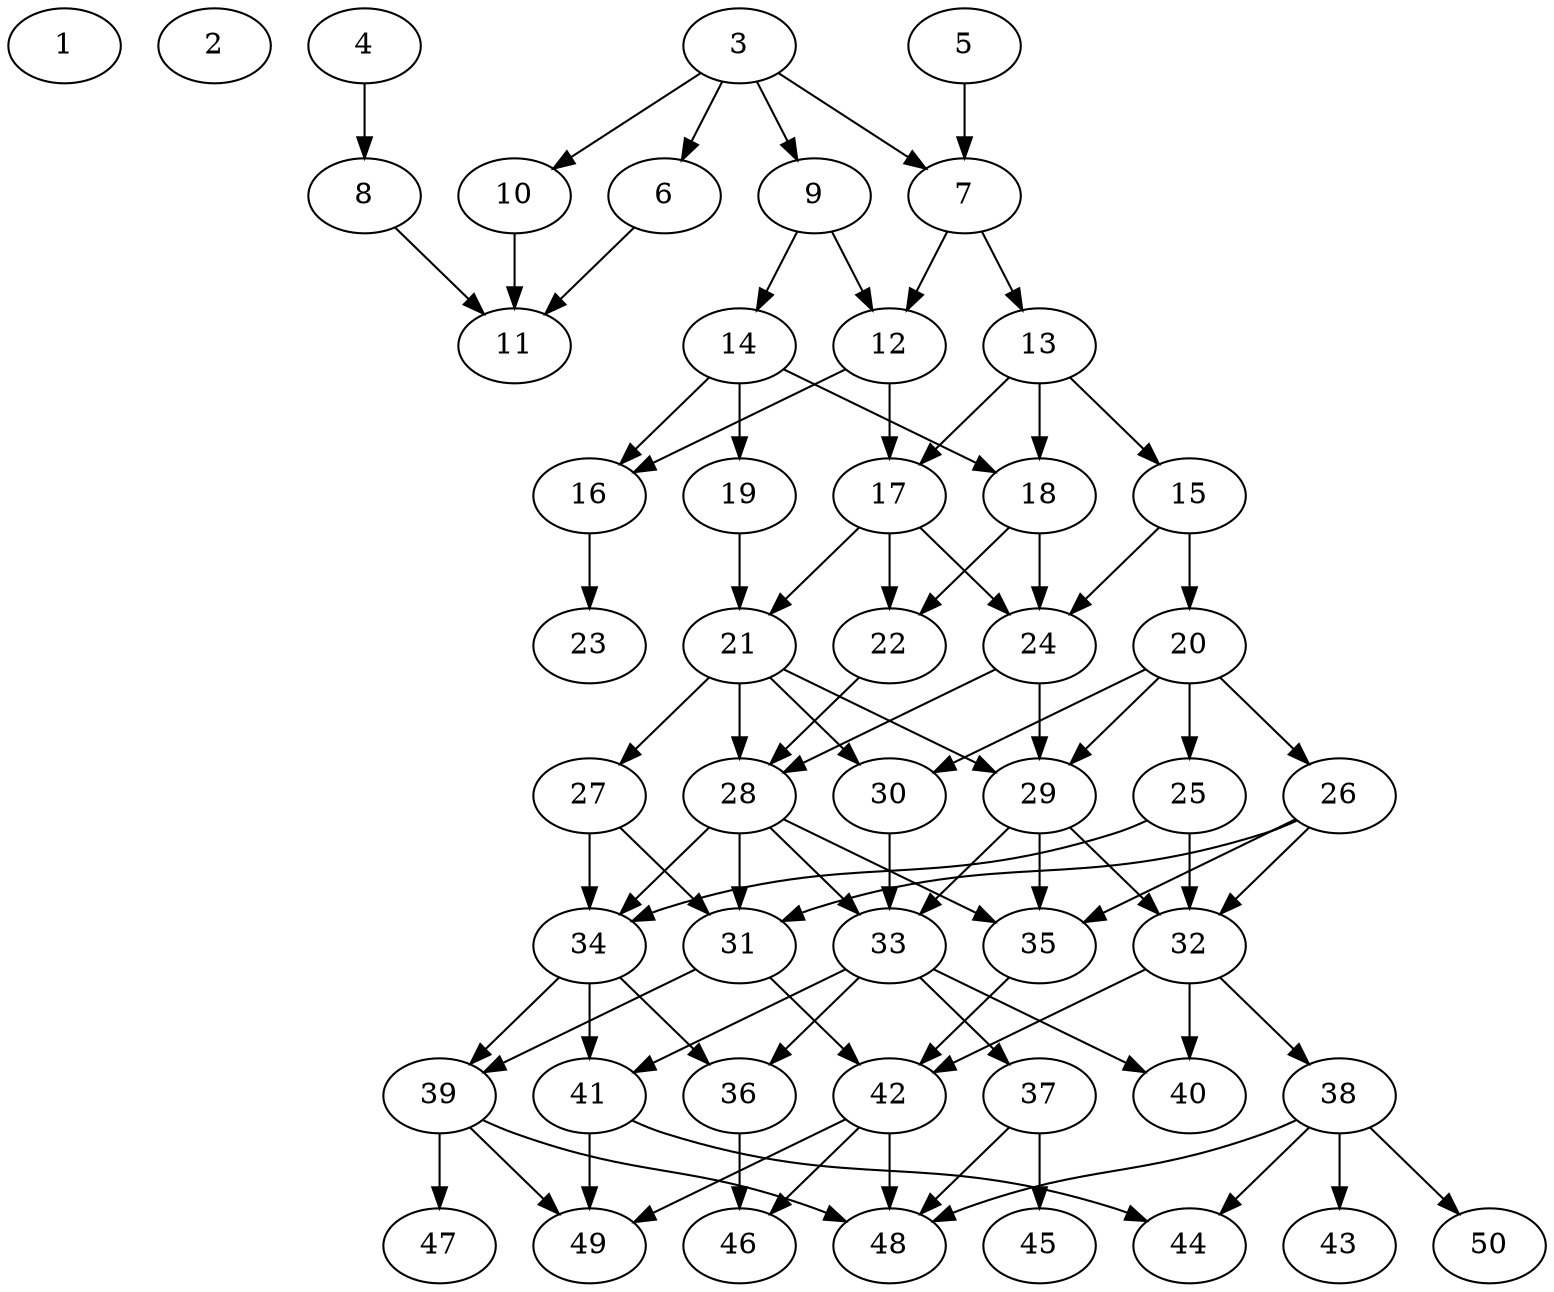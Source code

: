 // DAG automatically generated by daggen at Thu Oct  3 14:07:56 2019
// ./daggen --dot -n 50 --ccr 0.3 --fat 0.5 --regular 0.7 --density 0.5 --mindata 5242880 --maxdata 52428800 
digraph G {
  1 [size="96873813", alpha="0.00", expect_size="29062144"] 
  2 [size="61361493", alpha="0.10", expect_size="18408448"] 
  3 [size="96945493", alpha="0.08", expect_size="29083648"] 
  3 -> 6 [size ="29083648"]
  3 -> 7 [size ="29083648"]
  3 -> 9 [size ="29083648"]
  3 -> 10 [size ="29083648"]
  4 [size="159573333", alpha="0.18", expect_size="47872000"] 
  4 -> 8 [size ="47872000"]
  5 [size="65116160", alpha="0.10", expect_size="19534848"] 
  5 -> 7 [size ="19534848"]
  6 [size="54272000", alpha="0.14", expect_size="16281600"] 
  6 -> 11 [size ="16281600"]
  7 [size="36710400", alpha="0.19", expect_size="11013120"] 
  7 -> 12 [size ="11013120"]
  7 -> 13 [size ="11013120"]
  8 [size="41844053", alpha="0.00", expect_size="12553216"] 
  8 -> 11 [size ="12553216"]
  9 [size="41997653", alpha="0.02", expect_size="12599296"] 
  9 -> 12 [size ="12599296"]
  9 -> 14 [size ="12599296"]
  10 [size="91648000", alpha="0.14", expect_size="27494400"] 
  10 -> 11 [size ="27494400"]
  11 [size="53527893", alpha="0.20", expect_size="16058368"] 
  12 [size="55231147", alpha="0.13", expect_size="16569344"] 
  12 -> 16 [size ="16569344"]
  12 -> 17 [size ="16569344"]
  13 [size="130297173", alpha="0.16", expect_size="39089152"] 
  13 -> 15 [size ="39089152"]
  13 -> 17 [size ="39089152"]
  13 -> 18 [size ="39089152"]
  14 [size="33099093", alpha="0.14", expect_size="9929728"] 
  14 -> 16 [size ="9929728"]
  14 -> 18 [size ="9929728"]
  14 -> 19 [size ="9929728"]
  15 [size="172120747", alpha="0.12", expect_size="51636224"] 
  15 -> 20 [size ="51636224"]
  15 -> 24 [size ="51636224"]
  16 [size="93440000", alpha="0.09", expect_size="28032000"] 
  16 -> 23 [size ="28032000"]
  17 [size="42441387", alpha="0.10", expect_size="12732416"] 
  17 -> 21 [size ="12732416"]
  17 -> 22 [size ="12732416"]
  17 -> 24 [size ="12732416"]
  18 [size="30665387", alpha="0.14", expect_size="9199616"] 
  18 -> 22 [size ="9199616"]
  18 -> 24 [size ="9199616"]
  19 [size="30679040", alpha="0.19", expect_size="9203712"] 
  19 -> 21 [size ="9203712"]
  20 [size="42909013", alpha="0.08", expect_size="12872704"] 
  20 -> 25 [size ="12872704"]
  20 -> 26 [size ="12872704"]
  20 -> 29 [size ="12872704"]
  20 -> 30 [size ="12872704"]
  21 [size="154897067", alpha="0.06", expect_size="46469120"] 
  21 -> 27 [size ="46469120"]
  21 -> 28 [size ="46469120"]
  21 -> 29 [size ="46469120"]
  21 -> 30 [size ="46469120"]
  22 [size="154429440", alpha="0.11", expect_size="46328832"] 
  22 -> 28 [size ="46328832"]
  23 [size="103154347", alpha="0.05", expect_size="30946304"] 
  24 [size="70372693", alpha="0.18", expect_size="21111808"] 
  24 -> 28 [size ="21111808"]
  24 -> 29 [size ="21111808"]
  25 [size="25146027", alpha="0.16", expect_size="7543808"] 
  25 -> 32 [size ="7543808"]
  25 -> 34 [size ="7543808"]
  26 [size="119705600", alpha="0.20", expect_size="35911680"] 
  26 -> 31 [size ="35911680"]
  26 -> 32 [size ="35911680"]
  26 -> 35 [size ="35911680"]
  27 [size="33153707", alpha="0.05", expect_size="9946112"] 
  27 -> 31 [size ="9946112"]
  27 -> 34 [size ="9946112"]
  28 [size="112762880", alpha="0.14", expect_size="33828864"] 
  28 -> 31 [size ="33828864"]
  28 -> 33 [size ="33828864"]
  28 -> 34 [size ="33828864"]
  28 -> 35 [size ="33828864"]
  29 [size="65389227", alpha="0.06", expect_size="19616768"] 
  29 -> 32 [size ="19616768"]
  29 -> 33 [size ="19616768"]
  29 -> 35 [size ="19616768"]
  30 [size="57391787", alpha="0.07", expect_size="17217536"] 
  30 -> 33 [size ="17217536"]
  31 [size="117626880", alpha="0.13", expect_size="35288064"] 
  31 -> 39 [size ="35288064"]
  31 -> 42 [size ="35288064"]
  32 [size="168198827", alpha="0.04", expect_size="50459648"] 
  32 -> 38 [size ="50459648"]
  32 -> 40 [size ="50459648"]
  32 -> 42 [size ="50459648"]
  33 [size="95709867", alpha="0.09", expect_size="28712960"] 
  33 -> 36 [size ="28712960"]
  33 -> 37 [size ="28712960"]
  33 -> 40 [size ="28712960"]
  33 -> 41 [size ="28712960"]
  34 [size="136922453", alpha="0.16", expect_size="41076736"] 
  34 -> 36 [size ="41076736"]
  34 -> 39 [size ="41076736"]
  34 -> 41 [size ="41076736"]
  35 [size="119357440", alpha="0.03", expect_size="35807232"] 
  35 -> 42 [size ="35807232"]
  36 [size="90664960", alpha="0.19", expect_size="27199488"] 
  36 -> 46 [size ="27199488"]
  37 [size="87633920", alpha="0.19", expect_size="26290176"] 
  37 -> 45 [size ="26290176"]
  37 -> 48 [size ="26290176"]
  38 [size="129505280", alpha="0.00", expect_size="38851584"] 
  38 -> 43 [size ="38851584"]
  38 -> 44 [size ="38851584"]
  38 -> 48 [size ="38851584"]
  38 -> 50 [size ="38851584"]
  39 [size="83360427", alpha="0.03", expect_size="25008128"] 
  39 -> 47 [size ="25008128"]
  39 -> 48 [size ="25008128"]
  39 -> 49 [size ="25008128"]
  40 [size="131007147", alpha="0.09", expect_size="39302144"] 
  41 [size="32044373", alpha="0.13", expect_size="9613312"] 
  41 -> 44 [size ="9613312"]
  41 -> 49 [size ="9613312"]
  42 [size="137099947", alpha="0.14", expect_size="41129984"] 
  42 -> 46 [size ="41129984"]
  42 -> 48 [size ="41129984"]
  42 -> 49 [size ="41129984"]
  43 [size="169359360", alpha="0.06", expect_size="50807808"] 
  44 [size="84353707", alpha="0.05", expect_size="25306112"] 
  45 [size="54999040", alpha="0.04", expect_size="16499712"] 
  46 [size="78650027", alpha="0.17", expect_size="23595008"] 
  47 [size="73984000", alpha="0.12", expect_size="22195200"] 
  48 [size="65972907", alpha="0.18", expect_size="19791872"] 
  49 [size="67805867", alpha="0.11", expect_size="20341760"] 
  50 [size="92685653", alpha="0.09", expect_size="27805696"] 
}
